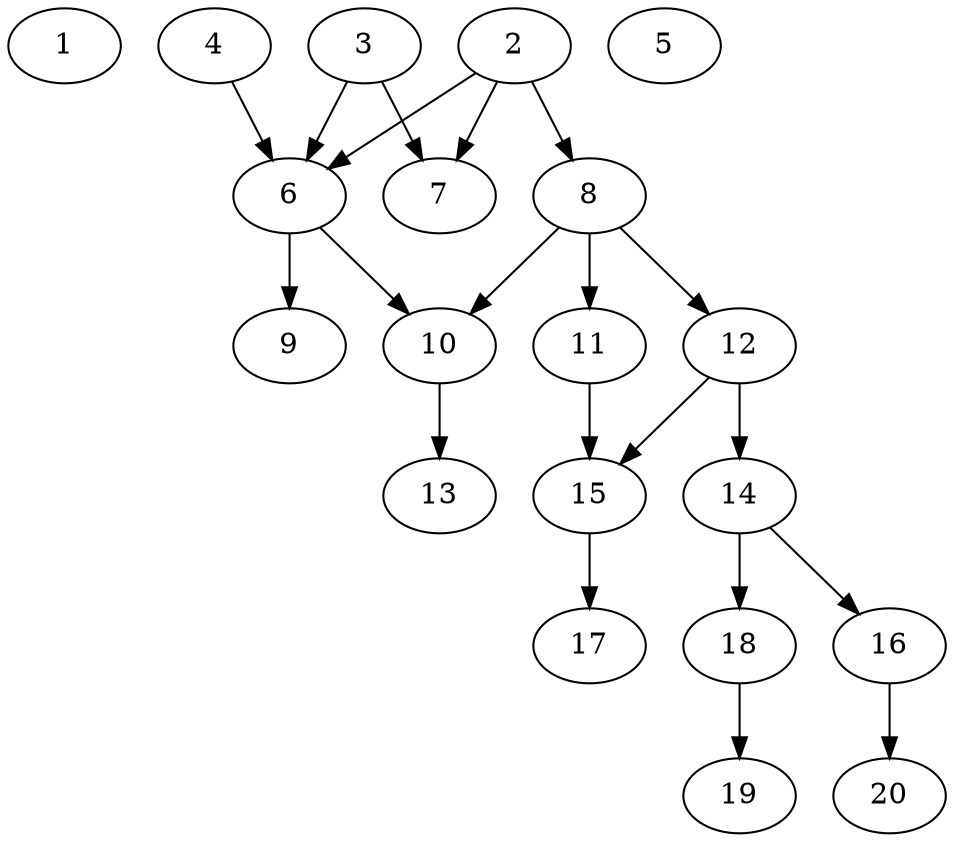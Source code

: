 // DAG automatically generated by daggen at Thu Oct  3 13:58:42 2019
// ./daggen --dot -n 20 --ccr 0.5 --fat 0.5 --regular 0.5 --density 0.5 --mindata 5242880 --maxdata 52428800 
digraph G {
  1 [size="27805696", alpha="0.09", expect_size="13902848"] 
  2 [size="78229504", alpha="0.12", expect_size="39114752"] 
  2 -> 6 [size ="39114752"]
  2 -> 7 [size ="39114752"]
  2 -> 8 [size ="39114752"]
  3 [size="37926912", alpha="0.06", expect_size="18963456"] 
  3 -> 6 [size ="18963456"]
  3 -> 7 [size ="18963456"]
  4 [size="84137984", alpha="0.02", expect_size="42068992"] 
  4 -> 6 [size ="42068992"]
  5 [size="24254464", alpha="0.11", expect_size="12127232"] 
  6 [size="84621312", alpha="0.17", expect_size="42310656"] 
  6 -> 9 [size ="42310656"]
  6 -> 10 [size ="42310656"]
  7 [size="21471232", alpha="0.16", expect_size="10735616"] 
  8 [size="60295168", alpha="0.20", expect_size="30147584"] 
  8 -> 10 [size ="30147584"]
  8 -> 11 [size ="30147584"]
  8 -> 12 [size ="30147584"]
  9 [size="64348160", alpha="0.05", expect_size="32174080"] 
  10 [size="38090752", alpha="0.12", expect_size="19045376"] 
  10 -> 13 [size ="19045376"]
  11 [size="20488192", alpha="0.14", expect_size="10244096"] 
  11 -> 15 [size ="10244096"]
  12 [size="62029824", alpha="0.00", expect_size="31014912"] 
  12 -> 14 [size ="31014912"]
  12 -> 15 [size ="31014912"]
  13 [size="22335488", alpha="0.05", expect_size="11167744"] 
  14 [size="48904192", alpha="0.06", expect_size="24452096"] 
  14 -> 16 [size ="24452096"]
  14 -> 18 [size ="24452096"]
  15 [size="59705344", alpha="0.09", expect_size="29852672"] 
  15 -> 17 [size ="29852672"]
  16 [size="19566592", alpha="0.06", expect_size="9783296"] 
  16 -> 20 [size ="9783296"]
  17 [size="100880384", alpha="0.14", expect_size="50440192"] 
  18 [size="83855360", alpha="0.16", expect_size="41927680"] 
  18 -> 19 [size ="41927680"]
  19 [size="83591168", alpha="0.17", expect_size="41795584"] 
  20 [size="12791808", alpha="0.06", expect_size="6395904"] 
}
